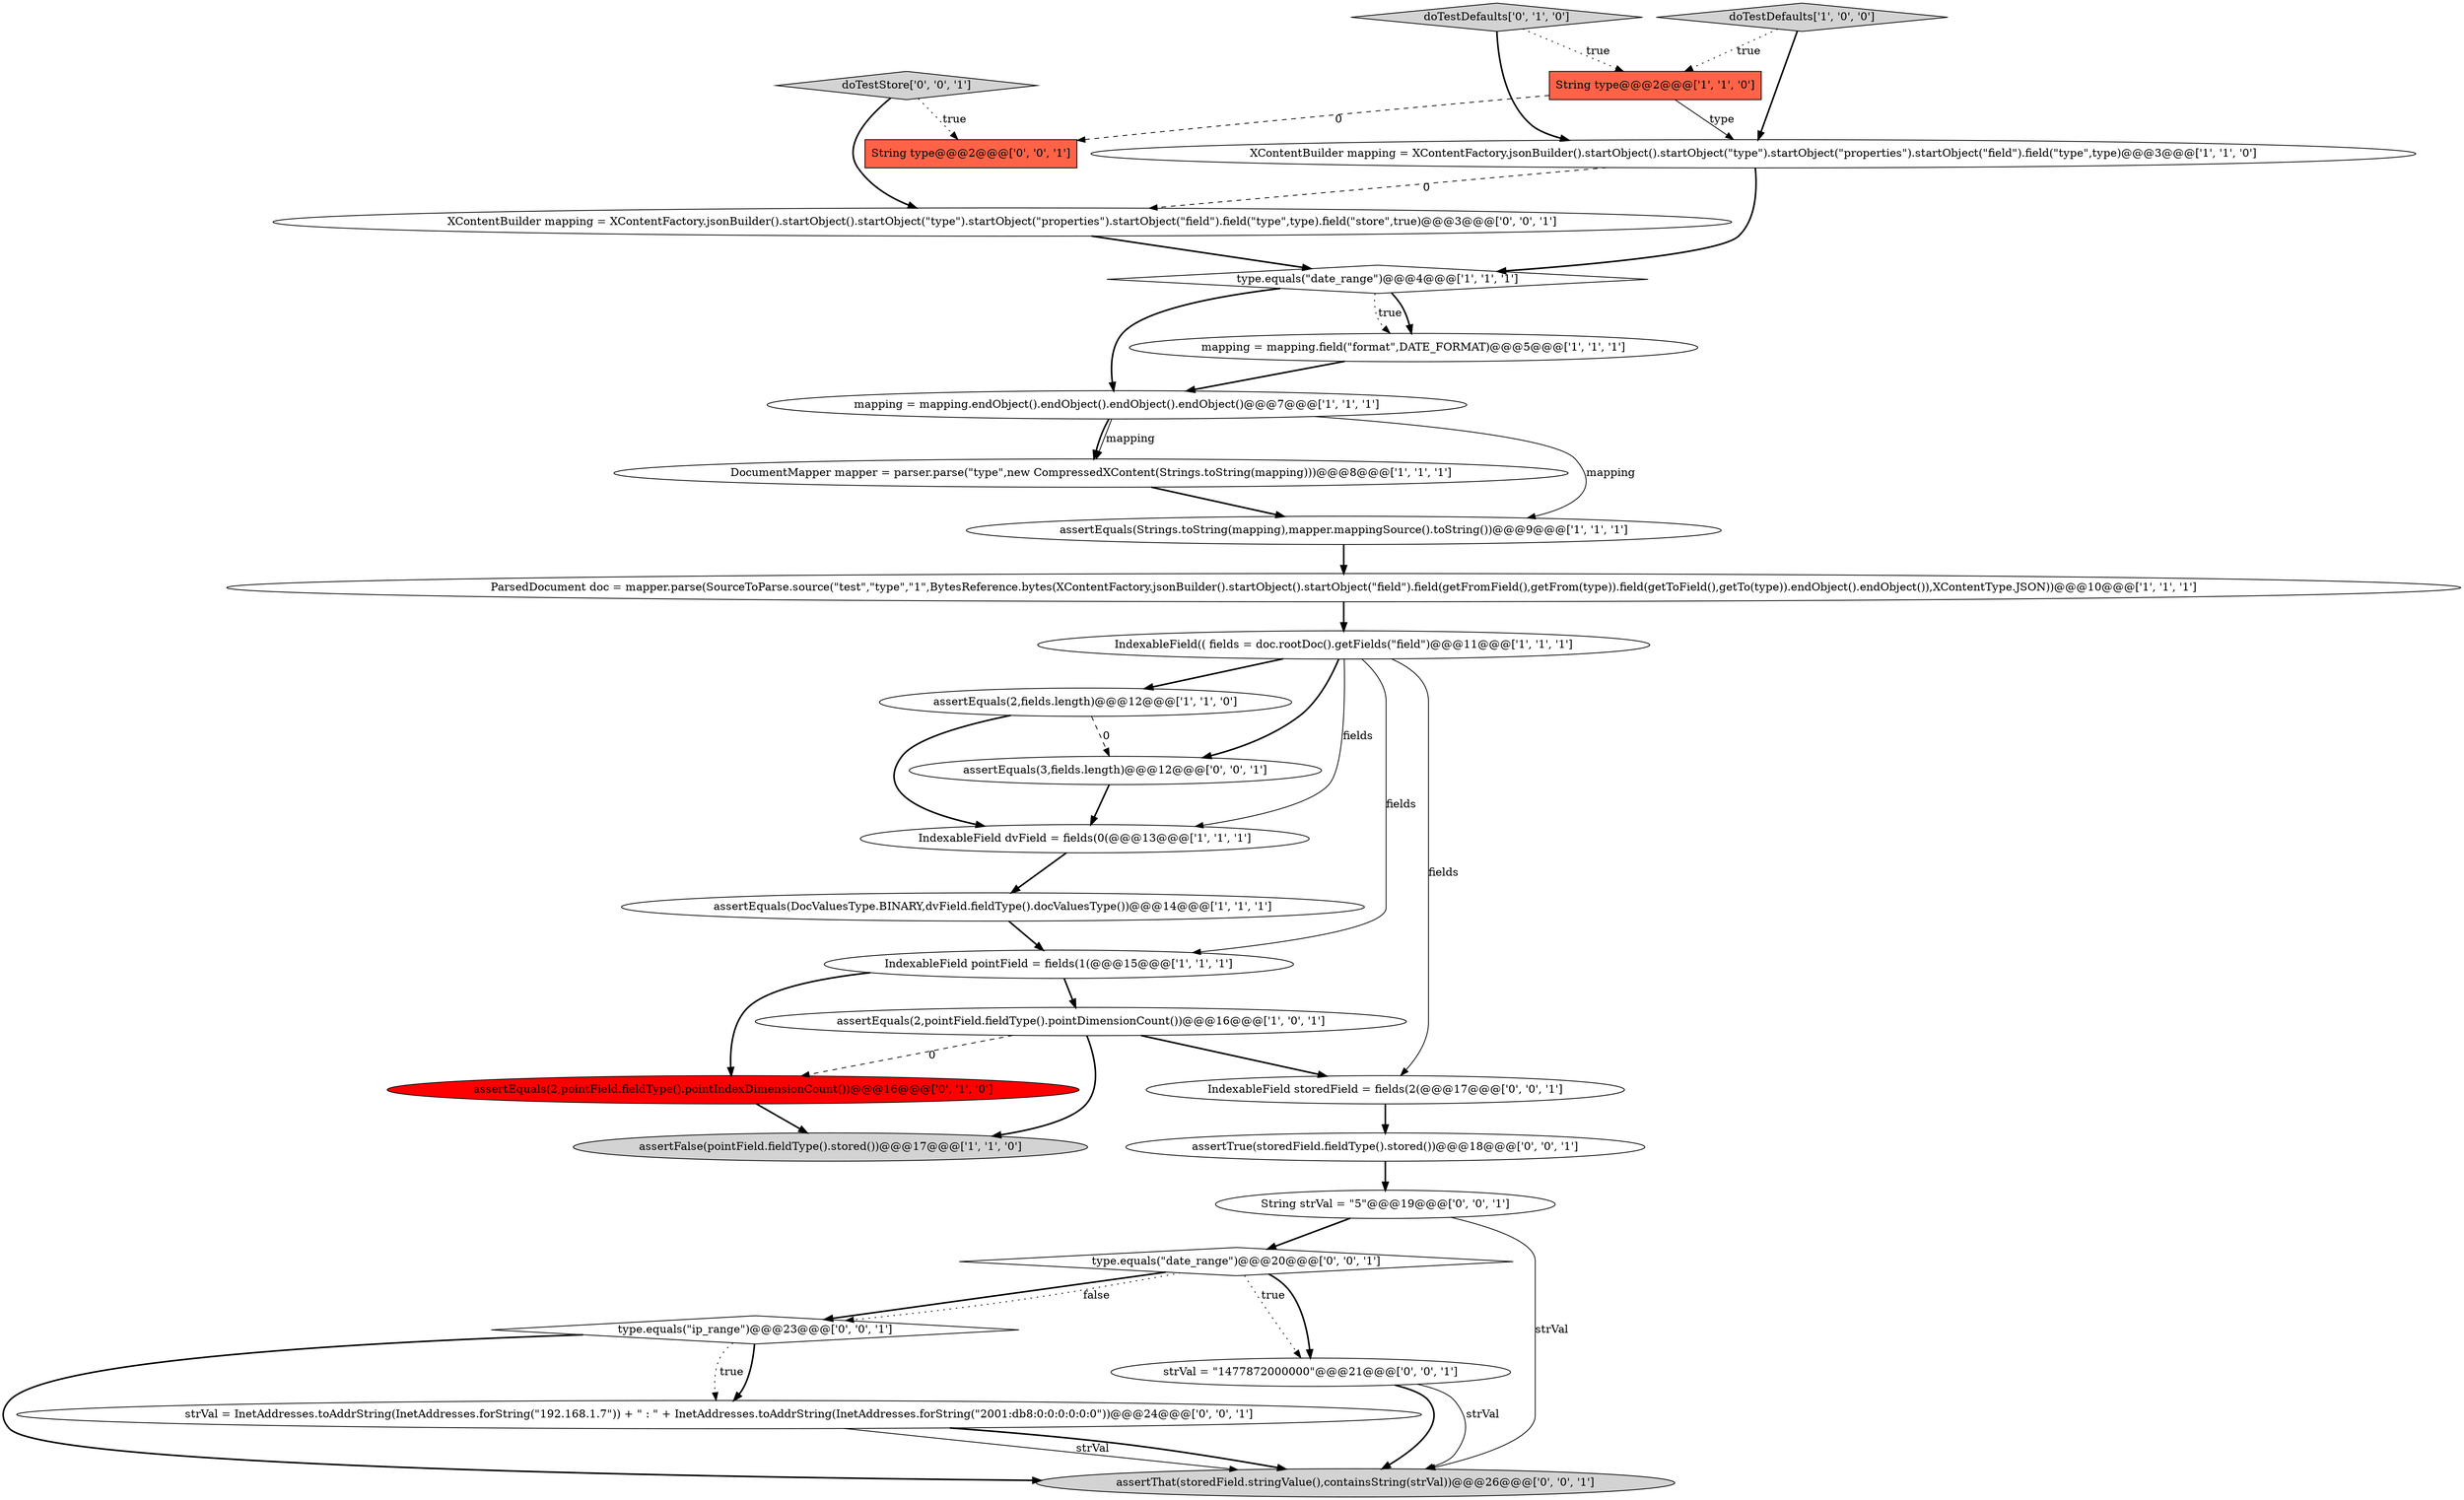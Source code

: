 digraph {
17 [style = filled, label = "doTestDefaults['0', '1', '0']", fillcolor = lightgray, shape = diamond image = "AAA0AAABBB2BBB"];
14 [style = filled, label = "DocumentMapper mapper = parser.parse(\"type\",new CompressedXContent(Strings.toString(mapping)))@@@8@@@['1', '1', '1']", fillcolor = white, shape = ellipse image = "AAA0AAABBB1BBB"];
27 [style = filled, label = "XContentBuilder mapping = XContentFactory.jsonBuilder().startObject().startObject(\"type\").startObject(\"properties\").startObject(\"field\").field(\"type\",type).field(\"store\",true)@@@3@@@['0', '0', '1']", fillcolor = white, shape = ellipse image = "AAA0AAABBB3BBB"];
23 [style = filled, label = "assertEquals(3,fields.length)@@@12@@@['0', '0', '1']", fillcolor = white, shape = ellipse image = "AAA0AAABBB3BBB"];
18 [style = filled, label = "strVal = \"1477872000000\"@@@21@@@['0', '0', '1']", fillcolor = white, shape = ellipse image = "AAA0AAABBB3BBB"];
28 [style = filled, label = "type.equals(\"date_range\")@@@20@@@['0', '0', '1']", fillcolor = white, shape = diamond image = "AAA0AAABBB3BBB"];
0 [style = filled, label = "mapping = mapping.endObject().endObject().endObject().endObject()@@@7@@@['1', '1', '1']", fillcolor = white, shape = ellipse image = "AAA0AAABBB1BBB"];
9 [style = filled, label = "String type@@@2@@@['1', '1', '0']", fillcolor = tomato, shape = box image = "AAA0AAABBB1BBB"];
5 [style = filled, label = "doTestDefaults['1', '0', '0']", fillcolor = lightgray, shape = diamond image = "AAA0AAABBB1BBB"];
2 [style = filled, label = "assertEquals(2,pointField.fieldType().pointDimensionCount())@@@16@@@['1', '0', '1']", fillcolor = white, shape = ellipse image = "AAA0AAABBB1BBB"];
29 [style = filled, label = "String type@@@2@@@['0', '0', '1']", fillcolor = tomato, shape = box image = "AAA0AAABBB3BBB"];
19 [style = filled, label = "type.equals(\"ip_range\")@@@23@@@['0', '0', '1']", fillcolor = white, shape = diamond image = "AAA0AAABBB3BBB"];
26 [style = filled, label = "IndexableField storedField = fields(2(@@@17@@@['0', '0', '1']", fillcolor = white, shape = ellipse image = "AAA0AAABBB3BBB"];
22 [style = filled, label = "strVal = InetAddresses.toAddrString(InetAddresses.forString(\"192.168.1.7\")) + \" : \" + InetAddresses.toAddrString(InetAddresses.forString(\"2001:db8:0:0:0:0:0:0\"))@@@24@@@['0', '0', '1']", fillcolor = white, shape = ellipse image = "AAA0AAABBB3BBB"];
16 [style = filled, label = "assertEquals(2,pointField.fieldType().pointIndexDimensionCount())@@@16@@@['0', '1', '0']", fillcolor = red, shape = ellipse image = "AAA1AAABBB2BBB"];
11 [style = filled, label = "IndexableField pointField = fields(1(@@@15@@@['1', '1', '1']", fillcolor = white, shape = ellipse image = "AAA0AAABBB1BBB"];
15 [style = filled, label = "IndexableField dvField = fields(0(@@@13@@@['1', '1', '1']", fillcolor = white, shape = ellipse image = "AAA0AAABBB1BBB"];
1 [style = filled, label = "type.equals(\"date_range\")@@@4@@@['1', '1', '1']", fillcolor = white, shape = diamond image = "AAA0AAABBB1BBB"];
7 [style = filled, label = "assertEquals(2,fields.length)@@@12@@@['1', '1', '0']", fillcolor = white, shape = ellipse image = "AAA0AAABBB1BBB"];
3 [style = filled, label = "assertFalse(pointField.fieldType().stored())@@@17@@@['1', '1', '0']", fillcolor = lightgray, shape = ellipse image = "AAA0AAABBB1BBB"];
8 [style = filled, label = "ParsedDocument doc = mapper.parse(SourceToParse.source(\"test\",\"type\",\"1\",BytesReference.bytes(XContentFactory.jsonBuilder().startObject().startObject(\"field\").field(getFromField(),getFrom(type)).field(getToField(),getTo(type)).endObject().endObject()),XContentType.JSON))@@@10@@@['1', '1', '1']", fillcolor = white, shape = ellipse image = "AAA0AAABBB1BBB"];
12 [style = filled, label = "assertEquals(DocValuesType.BINARY,dvField.fieldType().docValuesType())@@@14@@@['1', '1', '1']", fillcolor = white, shape = ellipse image = "AAA0AAABBB1BBB"];
21 [style = filled, label = "String strVal = \"5\"@@@19@@@['0', '0', '1']", fillcolor = white, shape = ellipse image = "AAA0AAABBB3BBB"];
10 [style = filled, label = "mapping = mapping.field(\"format\",DATE_FORMAT)@@@5@@@['1', '1', '1']", fillcolor = white, shape = ellipse image = "AAA0AAABBB1BBB"];
20 [style = filled, label = "doTestStore['0', '0', '1']", fillcolor = lightgray, shape = diamond image = "AAA0AAABBB3BBB"];
25 [style = filled, label = "assertThat(storedField.stringValue(),containsString(strVal))@@@26@@@['0', '0', '1']", fillcolor = lightgray, shape = ellipse image = "AAA0AAABBB3BBB"];
6 [style = filled, label = "XContentBuilder mapping = XContentFactory.jsonBuilder().startObject().startObject(\"type\").startObject(\"properties\").startObject(\"field\").field(\"type\",type)@@@3@@@['1', '1', '0']", fillcolor = white, shape = ellipse image = "AAA0AAABBB1BBB"];
24 [style = filled, label = "assertTrue(storedField.fieldType().stored())@@@18@@@['0', '0', '1']", fillcolor = white, shape = ellipse image = "AAA0AAABBB3BBB"];
4 [style = filled, label = "IndexableField(( fields = doc.rootDoc().getFields(\"field\")@@@11@@@['1', '1', '1']", fillcolor = white, shape = ellipse image = "AAA0AAABBB1BBB"];
13 [style = filled, label = "assertEquals(Strings.toString(mapping),mapper.mappingSource().toString())@@@9@@@['1', '1', '1']", fillcolor = white, shape = ellipse image = "AAA0AAABBB1BBB"];
22->25 [style = solid, label="strVal"];
11->16 [style = bold, label=""];
16->3 [style = bold, label=""];
4->15 [style = solid, label="fields"];
22->25 [style = bold, label=""];
27->1 [style = bold, label=""];
2->26 [style = bold, label=""];
28->18 [style = bold, label=""];
1->10 [style = dotted, label="true"];
7->23 [style = dashed, label="0"];
17->6 [style = bold, label=""];
0->13 [style = solid, label="mapping"];
2->3 [style = bold, label=""];
12->11 [style = bold, label=""];
23->15 [style = bold, label=""];
1->0 [style = bold, label=""];
26->24 [style = bold, label=""];
9->6 [style = solid, label="type"];
4->26 [style = solid, label="fields"];
11->2 [style = bold, label=""];
4->7 [style = bold, label=""];
19->25 [style = bold, label=""];
21->28 [style = bold, label=""];
20->27 [style = bold, label=""];
6->1 [style = bold, label=""];
0->14 [style = bold, label=""];
0->14 [style = solid, label="mapping"];
18->25 [style = solid, label="strVal"];
9->29 [style = dashed, label="0"];
5->6 [style = bold, label=""];
24->21 [style = bold, label=""];
20->29 [style = dotted, label="true"];
6->27 [style = dashed, label="0"];
2->16 [style = dashed, label="0"];
28->18 [style = dotted, label="true"];
17->9 [style = dotted, label="true"];
10->0 [style = bold, label=""];
19->22 [style = dotted, label="true"];
28->19 [style = bold, label=""];
18->25 [style = bold, label=""];
5->9 [style = dotted, label="true"];
7->15 [style = bold, label=""];
15->12 [style = bold, label=""];
28->19 [style = dotted, label="false"];
14->13 [style = bold, label=""];
8->4 [style = bold, label=""];
13->8 [style = bold, label=""];
4->11 [style = solid, label="fields"];
1->10 [style = bold, label=""];
19->22 [style = bold, label=""];
4->23 [style = bold, label=""];
21->25 [style = solid, label="strVal"];
}

